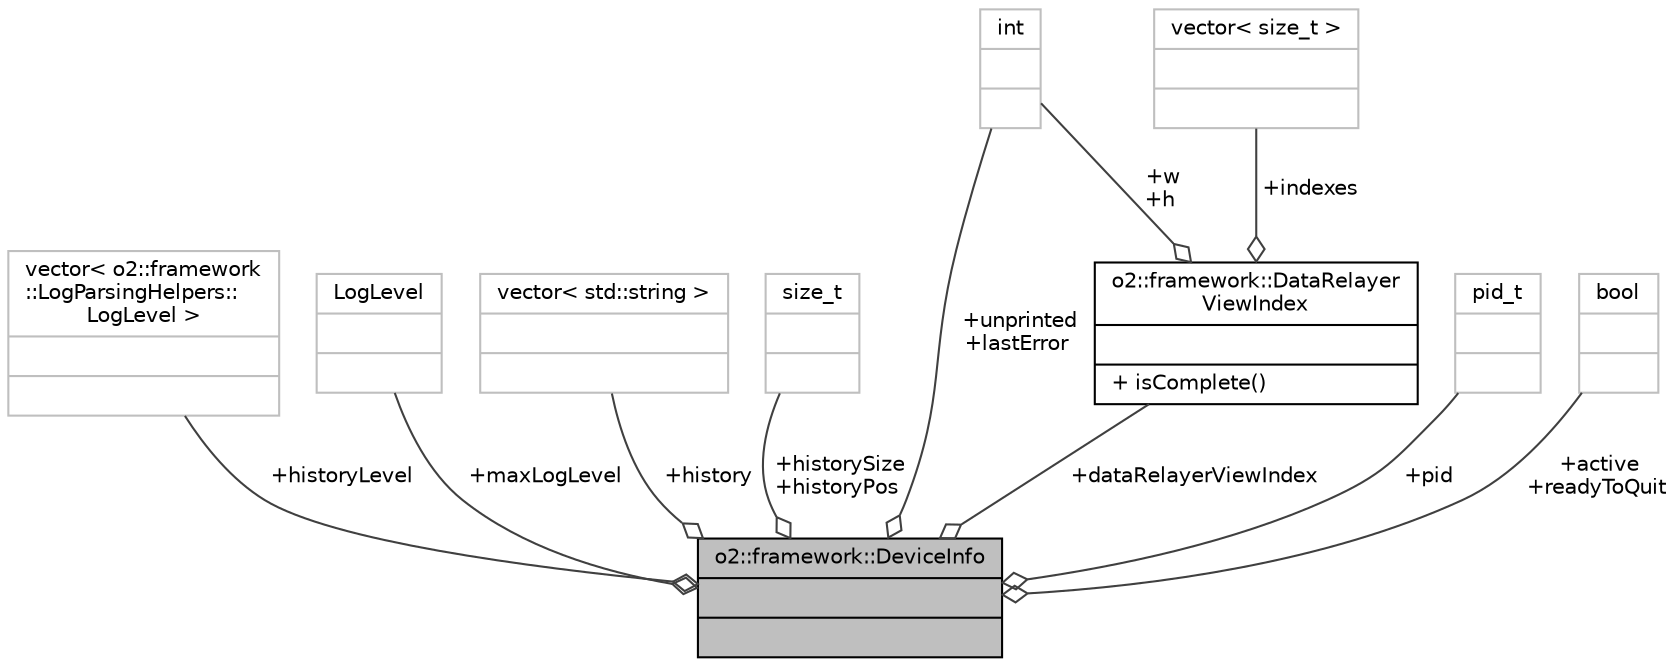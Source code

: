 digraph "o2::framework::DeviceInfo"
{
 // INTERACTIVE_SVG=YES
  bgcolor="transparent";
  edge [fontname="Helvetica",fontsize="10",labelfontname="Helvetica",labelfontsize="10"];
  node [fontname="Helvetica",fontsize="10",shape=record];
  Node1 [label="{o2::framework::DeviceInfo\n||}",height=0.2,width=0.4,color="black", fillcolor="grey75", style="filled" fontcolor="black"];
  Node2 -> Node1 [color="grey25",fontsize="10",style="solid",label=" +historyLevel" ,arrowhead="odiamond",fontname="Helvetica"];
  Node2 [label="{vector\< o2::framework\l::LogParsingHelpers::\lLogLevel \>\n||}",height=0.2,width=0.4,color="grey75"];
  Node3 -> Node1 [color="grey25",fontsize="10",style="solid",label=" +maxLogLevel" ,arrowhead="odiamond",fontname="Helvetica"];
  Node3 [label="{LogLevel\n||}",height=0.2,width=0.4,color="grey75"];
  Node4 -> Node1 [color="grey25",fontsize="10",style="solid",label=" +history" ,arrowhead="odiamond",fontname="Helvetica"];
  Node4 [label="{vector\< std::string \>\n||}",height=0.2,width=0.4,color="grey75"];
  Node5 -> Node1 [color="grey25",fontsize="10",style="solid",label=" +historySize\n+historyPos" ,arrowhead="odiamond",fontname="Helvetica"];
  Node5 [label="{size_t\n||}",height=0.2,width=0.4,color="grey75"];
  Node6 -> Node1 [color="grey25",fontsize="10",style="solid",label=" +unprinted\n+lastError" ,arrowhead="odiamond",fontname="Helvetica"];
  Node6 [label="{int\n||}",height=0.2,width=0.4,color="grey75"];
  Node7 -> Node1 [color="grey25",fontsize="10",style="solid",label=" +pid" ,arrowhead="odiamond",fontname="Helvetica"];
  Node7 [label="{pid_t\n||}",height=0.2,width=0.4,color="grey75"];
  Node8 -> Node1 [color="grey25",fontsize="10",style="solid",label=" +active\n+readyToQuit" ,arrowhead="odiamond",fontname="Helvetica"];
  Node8 [label="{bool\n||}",height=0.2,width=0.4,color="grey75"];
  Node9 -> Node1 [color="grey25",fontsize="10",style="solid",label=" +dataRelayerViewIndex" ,arrowhead="odiamond",fontname="Helvetica"];
  Node9 [label="{o2::framework::DataRelayer\lViewIndex\n||+ isComplete()\l}",height=0.2,width=0.4,color="black",URL="$d4/d95/structo2_1_1framework_1_1DataRelayerViewIndex.html"];
  Node10 -> Node9 [color="grey25",fontsize="10",style="solid",label=" +indexes" ,arrowhead="odiamond",fontname="Helvetica"];
  Node10 [label="{vector\< size_t \>\n||}",height=0.2,width=0.4,color="grey75"];
  Node6 -> Node9 [color="grey25",fontsize="10",style="solid",label=" +w\n+h" ,arrowhead="odiamond",fontname="Helvetica"];
}
